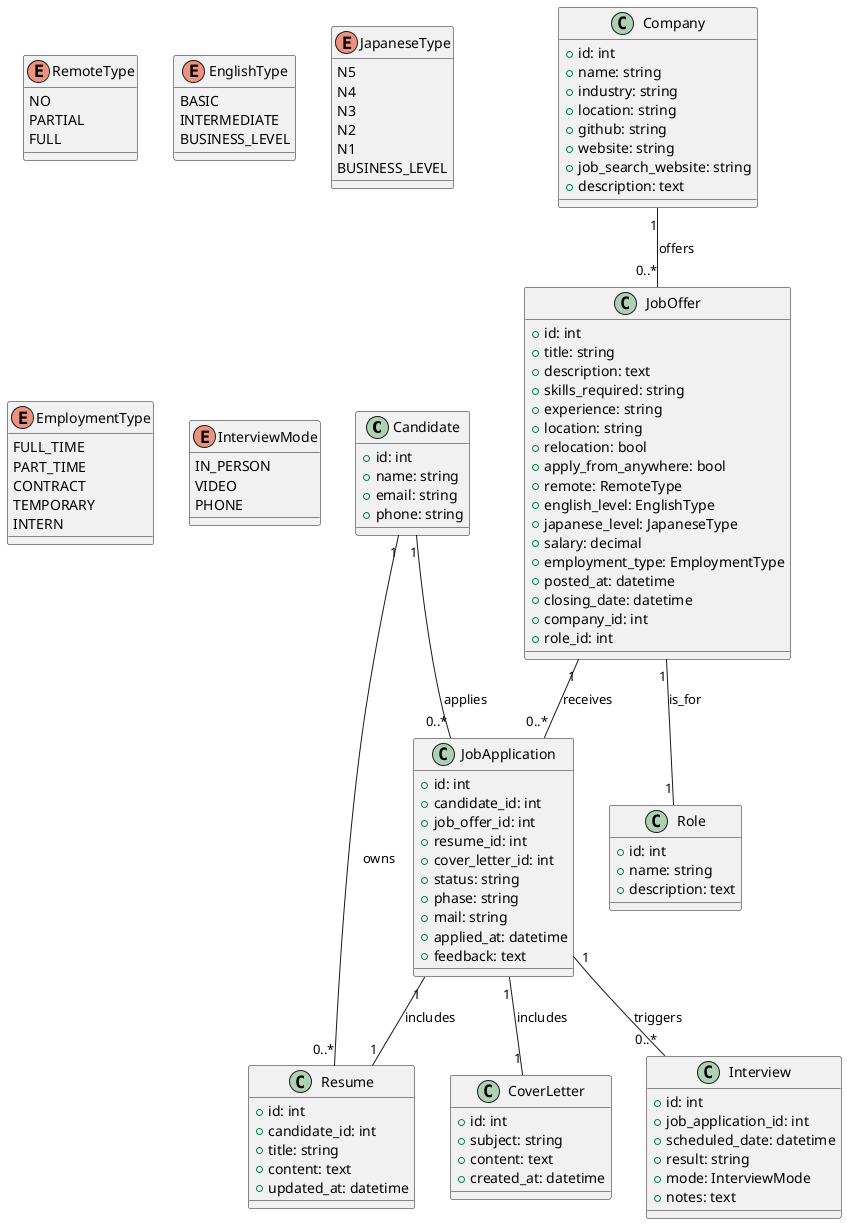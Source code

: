 @startuml

' Candidate represents the user applying to jobs.
class Candidate {
  + id: int
  + name: string
  + email: string
  + phone: string
}

' Company offers many JobOffers.
class Company {
  + id: int
  + name: string
  + industry: string
  + location: string
  + github: string
  + website: string
  + job_search_website: string
  + description: text
}

' JobOffer belongs to one Company and is associated with one Role.
class JobOffer {
  + id: int
  + title: string
  + description: text
  + skills_required: string
  + experience: string
  + location: string
  + relocation: bool
  + apply_from_anywhere: bool
  + remote: RemoteType
  + english_level: EnglishType
  + japanese_level: JapaneseType
  + salary: decimal
  + employment_type: EmploymentType
  + posted_at: datetime
  + closing_date: datetime
  + company_id: int
  + role_id: int
}

' Role defines the position for a JobOffer.
class Role {
  + id: int
  + name: string
  + description: text
}

' A Resume represents one of possibly many CVs a candidate can maintain.
class Resume {
  + id: int
  + candidate_id: int
  + title: string
  + content: text
  + updated_at: datetime
}

' A CoverLetter that accompanies a JobApplication.
class CoverLetter {
  + id: int
  + subject: string
  + content: text
  + created_at: datetime
}

' JobApplication links a candidate (with a Resume and CoverLetter) to a JobOffer.
class JobApplication {
  + id: int
  + candidate_id: int
  + job_offer_id: int
  + resume_id: int
  + cover_letter_id: int
  + status: string
  + phase: string
  + mail: string
  + applied_at: datetime
  + feedback: text
}

' An Interview is scheduled for a JobApplication.
class Interview {
  + id: int
  + job_application_id: int
  + scheduled_date: datetime
  + result: string
  + mode: InterviewMode
  + notes: text
}

enum RemoteType {
  NO
  PARTIAL
  FULL
}

enum EnglishType {
  BASIC
  INTERMEDIATE
  BUSINESS_LEVEL
}

enum JapaneseType {
  N5
  N4
  N3
  N2
  N1
  BUSINESS_LEVEL
}

enum EmploymentType {
  FULL_TIME
  PART_TIME
  CONTRACT
  TEMPORARY
  INTERN
}

enum InterviewMode {
  IN_PERSON
  VIDEO
  PHONE
}

' Define relationships
Candidate "1" -- "0..*" Resume : owns
Candidate "1" -- "0..*" JobApplication : applies

Company "1" -- "0..*" JobOffer : offers
JobOffer "1" -- "1" Role : is_for
JobOffer "1" -- "0..*" JobApplication : receives

JobApplication "1" -- "1" Resume : includes
JobApplication "1" -- "1" CoverLetter : includes
JobApplication "1" -- "0..*" Interview : triggers

@enduml
